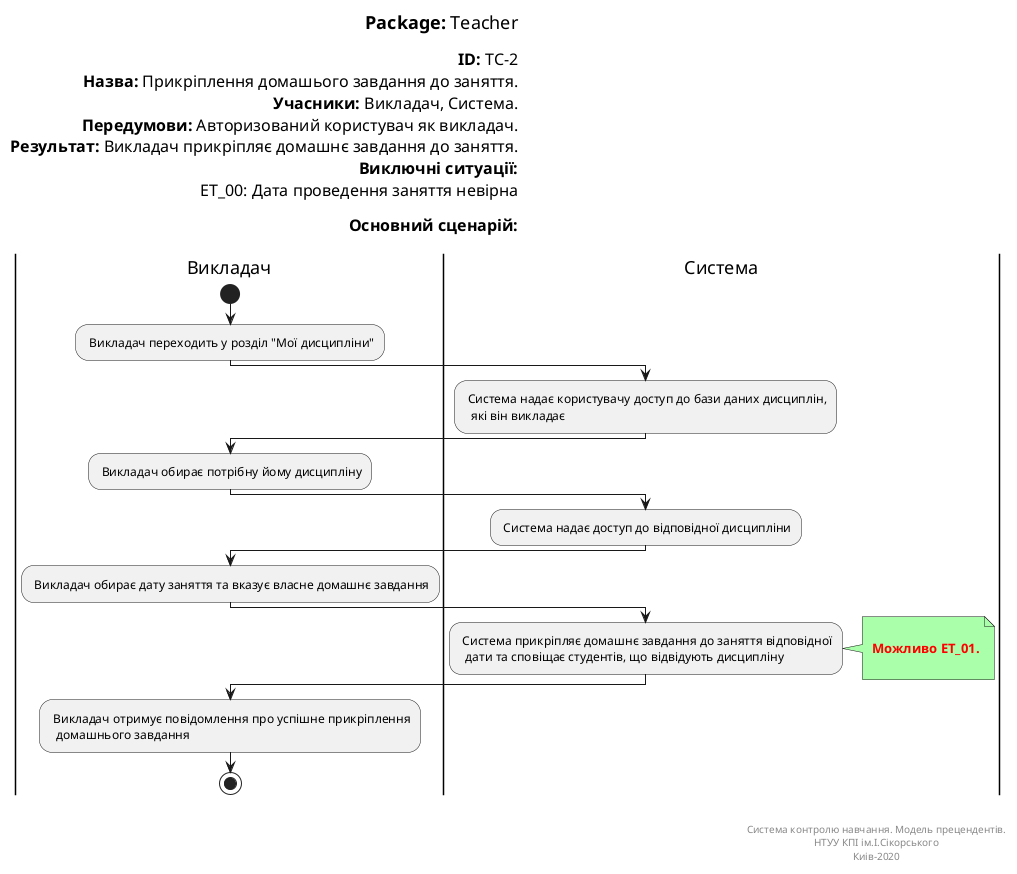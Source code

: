 @startuml
left header
<font color=000 size=18><b>Package:</b> Teacher

<font color=000 size=16><b>ID:</b> TC-2
<font color=000 size=16><b>Назва:</b> Прикріплення домашього завдання до заняття.
<font color=000 size=16><b>Учасники:</b> Викладач, Система.
<font color=000 size=16><b>Передумови:</b> Авторизований користувач як викладач.
<font color=000 size=16><b>Результат:</b> Викладач прикріпляє домашнє завдання до заняття.
<font color=000 size=16><b>Виключні ситуації:</b>
<font color=000 size=16> ET_00: Дата проведення заняття невірна

<font color=000 size=16><b>Основний сценарій:</b>

end header

|Викладач|
start
: Викладач переходить у розділ "Мої дисципліни";

|Система|
: Система надає користувачу доступ до бази даних дисциплін, 
  які він викладає;
   
|Викладач|
: Викладач обирає потрібну йому дисципліну;   

|Система|
: Система надає доступ до відповідної дисципліни;

|Викладач|
: Викладач обирає дату заняття та вказує власне домашнє завдання;

|Система|
: Система прикріпляє домашнє завдання до заняття відповідної
  дати та сповіщає студентів, що відвідують дисципліну;
note right #aaffaa

<font color=red><b> Можливо ET_01.

end note

|Викладач|
: Викладач отримує повідомлення про успішне прикріплення
  домашнього завдання;  
  
stop;

right footer


Система контролю навчання. Модель прецендентів.
НТУУ КПІ ім.І.Сікорського
Киів-2020
end footer
@enduml

